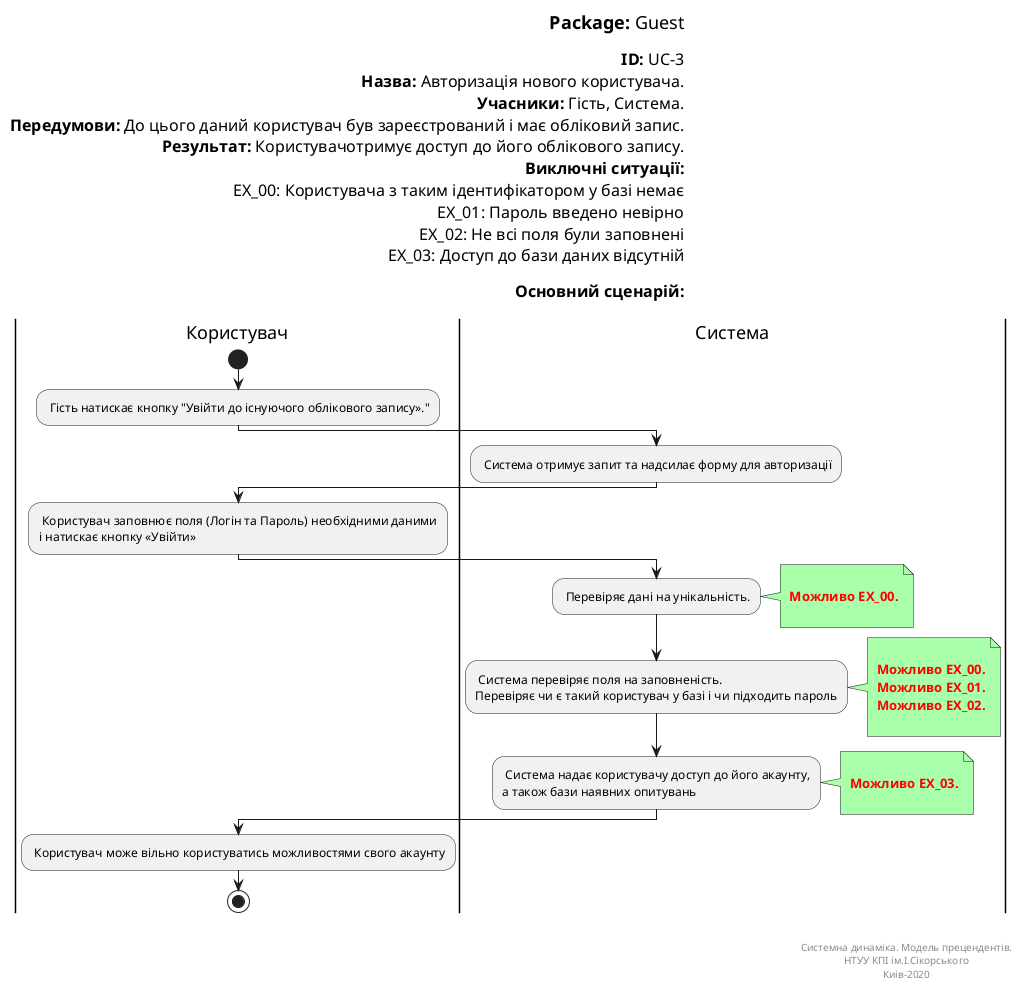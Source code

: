 @startuml userAuthorization

left header
<font color=000 size=18><b>Package:</b> Guest

<font color=000 size=16><b>ID:</b> UC-3
<font color=000 size=16><b>Назва:</b> Авторизація нового користувача.
<font color=000 size=16><b>Учасники:</b> Гість, Система.
<font color=000 size=16><b>Передумови:</b> До цього даний користувач був зареєстрований і має обліковий запис.
<font color=000 size=16><b>Результат:</b> Користувачотримує доступ до його облікового запису.
<font color=000 size=16><b>Виключні ситуації:</b>
<font color=000 size=16> EX_00: Користувача з таким ідентифікатором у базі немає
<font color=000 size=16> EX_01: Пароль введено невірно
<font color=000 size=16> EX_02: Не всі поля були заповнені
<font color=000 size=16> EX_03: Доступ до бази даних відсутній

<font color=000 size=16><b>Основний сценарій:</b>

end header

|Користувач|
start
: Гість натискає кнопку "Увійти до існуючого облікового запису».";
|Система|
: Система отримує запит та надсилає форму для авторизації;

|Користувач|

: Користувач заповнює поля (Логін та Пароль) необхідними даними
і натискає кнопку «Увійти»;


|Система|

: Перевіряє дані на унікальність.;
note right #aaffaa

<font color=red><b> Можливо EX_00.

end note

: Система перевіряє поля на заповненість. 
Перевіряє чи є такий користувач у базі і чи підходить пароль;

note right #aaffaa

<font color=red><b> Можливо EX_00.
<font color=red><b> Можливо EX_01.
<font color=red><b> Можливо EX_02.

end note

: Система надає користувачу доступ до його акаунту,
а також бази наявних опитувань;
note right #aaffaa

<font color=red><b> Можливо EX_03.

end note

|Користувач|

: Користувач може вільно користуватись можливостями свого акаунту;


|Користувач|
stop;

right footer


Системна динаміка. Модель прецендентів.
НТУУ КПІ ім.І.Сікорського
Киів-2020
end footer

@enduml
